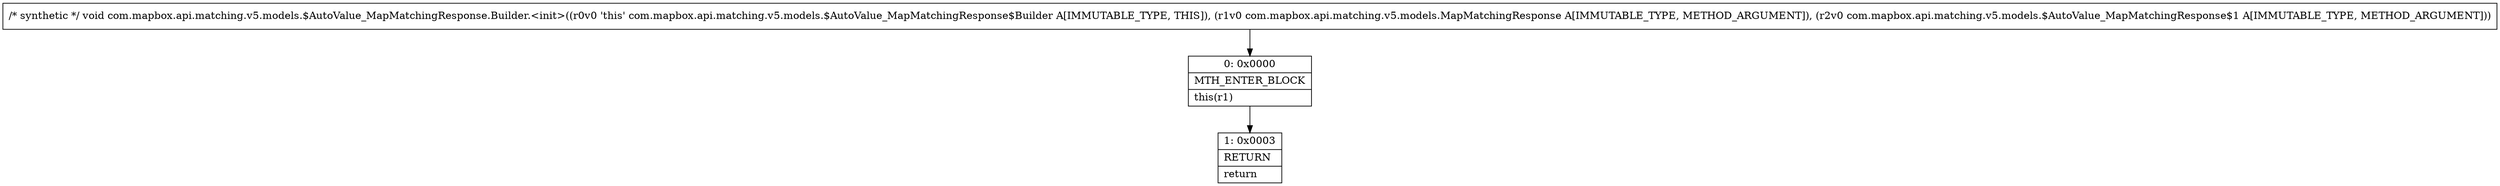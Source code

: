 digraph "CFG forcom.mapbox.api.matching.v5.models.$AutoValue_MapMatchingResponse.Builder.\<init\>(Lcom\/mapbox\/api\/matching\/v5\/models\/MapMatchingResponse;Lcom\/mapbox\/api\/matching\/v5\/models\/$AutoValue_MapMatchingResponse$1;)V" {
Node_0 [shape=record,label="{0\:\ 0x0000|MTH_ENTER_BLOCK\l|this(r1)\l}"];
Node_1 [shape=record,label="{1\:\ 0x0003|RETURN\l|return\l}"];
MethodNode[shape=record,label="{\/* synthetic *\/ void com.mapbox.api.matching.v5.models.$AutoValue_MapMatchingResponse.Builder.\<init\>((r0v0 'this' com.mapbox.api.matching.v5.models.$AutoValue_MapMatchingResponse$Builder A[IMMUTABLE_TYPE, THIS]), (r1v0 com.mapbox.api.matching.v5.models.MapMatchingResponse A[IMMUTABLE_TYPE, METHOD_ARGUMENT]), (r2v0 com.mapbox.api.matching.v5.models.$AutoValue_MapMatchingResponse$1 A[IMMUTABLE_TYPE, METHOD_ARGUMENT])) }"];
MethodNode -> Node_0;
Node_0 -> Node_1;
}

